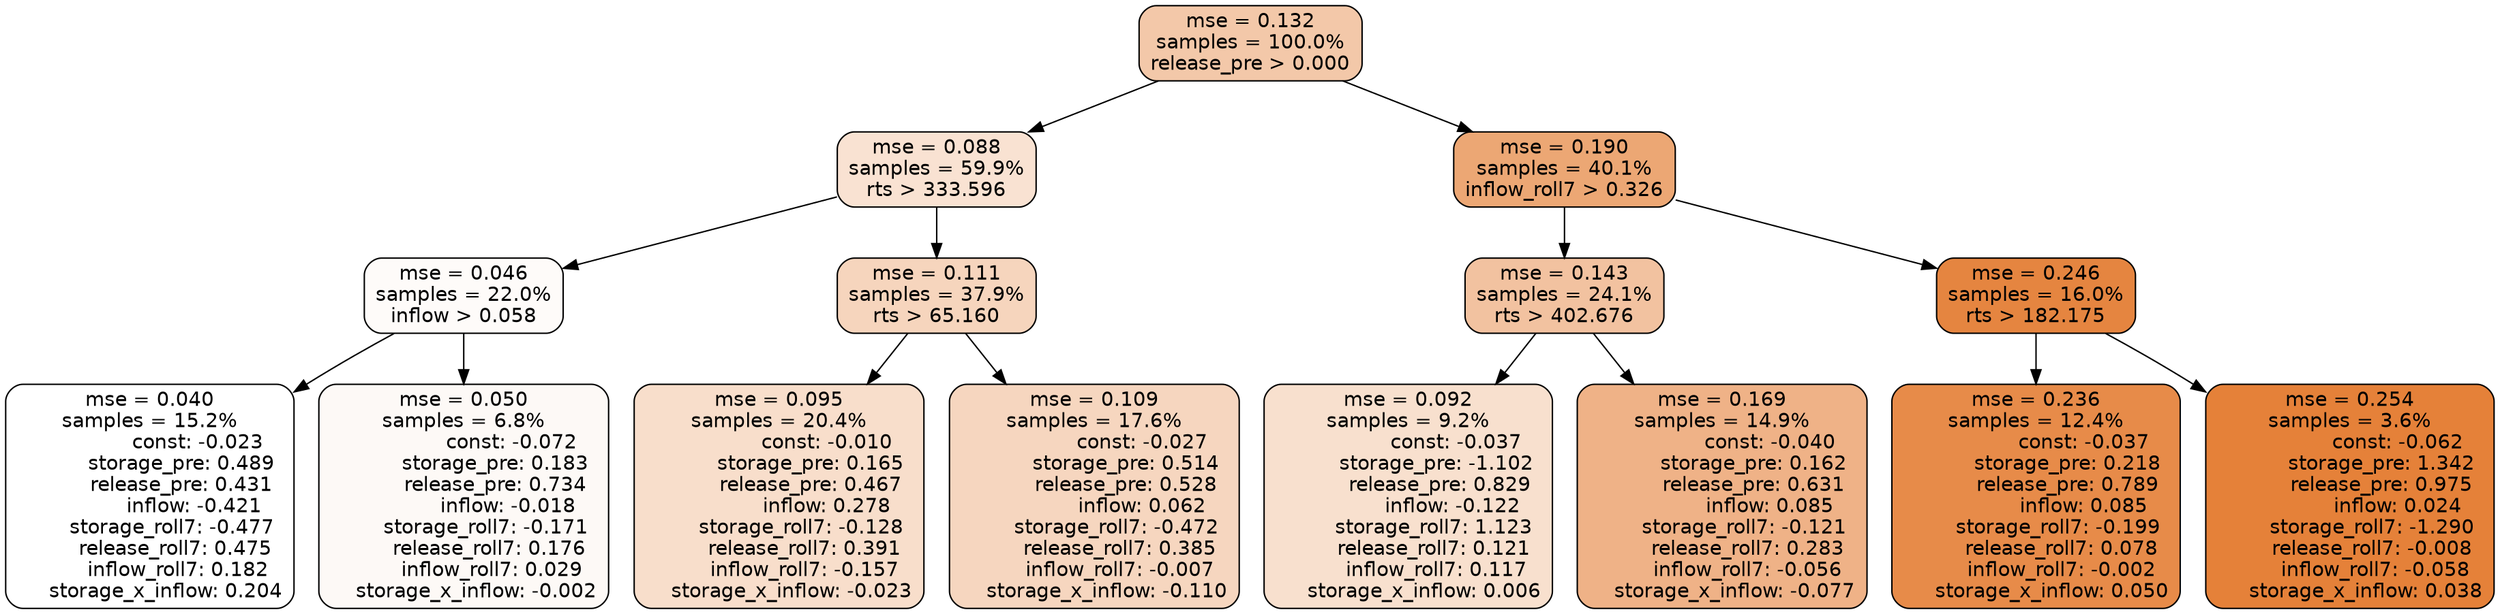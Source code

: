 digraph tree {
node [shape=rectangle, style="filled, rounded", color="black", fontname=helvetica] ;
edge [fontname=helvetica] ;
	"0" [label="mse = 0.132
samples = 100.0%
release_pre > 0.000", fillcolor="#f3c8a9"]
	"1" [label="mse = 0.088
samples = 59.9%
rts > 333.596", fillcolor="#f9e2d2"]
	"8" [label="mse = 0.190
samples = 40.1%
inflow_roll7 > 0.326", fillcolor="#eca774"]
	"5" [label="mse = 0.046
samples = 22.0%
inflow > 0.058", fillcolor="#fefbf9"]
	"2" [label="mse = 0.111
samples = 37.9%
rts > 65.160", fillcolor="#f6d5bd"]
	"9" [label="mse = 0.143
samples = 24.1%
rts > 402.676", fillcolor="#f2c2a0"]
	"12" [label="mse = 0.246
samples = 16.0%
rts > 182.175", fillcolor="#e58540"]
	"6" [label="mse = 0.040
samples = 15.2%
               const: -0.023
          storage_pre: 0.489
          release_pre: 0.431
              inflow: -0.421
       storage_roll7: -0.477
        release_roll7: 0.475
         inflow_roll7: 0.182
     storage_x_inflow: 0.204", fillcolor="#ffffff"]
	"7" [label="mse = 0.050
samples = 6.8%
               const: -0.072
          storage_pre: 0.183
          release_pre: 0.734
              inflow: -0.018
       storage_roll7: -0.171
        release_roll7: 0.176
         inflow_roll7: 0.029
    storage_x_inflow: -0.002", fillcolor="#fdf9f6"]
	"3" [label="mse = 0.095
samples = 20.4%
               const: -0.010
          storage_pre: 0.165
          release_pre: 0.467
               inflow: 0.278
       storage_roll7: -0.128
        release_roll7: 0.391
        inflow_roll7: -0.157
    storage_x_inflow: -0.023", fillcolor="#f8decb"]
	"4" [label="mse = 0.109
samples = 17.6%
               const: -0.027
          storage_pre: 0.514
          release_pre: 0.528
               inflow: 0.062
       storage_roll7: -0.472
        release_roll7: 0.385
        inflow_roll7: -0.007
    storage_x_inflow: -0.110", fillcolor="#f6d6bf"]
	"11" [label="mse = 0.092
samples = 9.2%
               const: -0.037
         storage_pre: -1.102
          release_pre: 0.829
              inflow: -0.122
        storage_roll7: 1.123
        release_roll7: 0.121
         inflow_roll7: 0.117
     storage_x_inflow: 0.006", fillcolor="#f8e0ce"]
	"10" [label="mse = 0.169
samples = 14.9%
               const: -0.040
          storage_pre: 0.162
          release_pre: 0.631
               inflow: 0.085
       storage_roll7: -0.121
        release_roll7: 0.283
        inflow_roll7: -0.056
    storage_x_inflow: -0.077", fillcolor="#efb287"]
	"13" [label="mse = 0.236
samples = 12.4%
               const: -0.037
          storage_pre: 0.218
          release_pre: 0.789
               inflow: 0.085
       storage_roll7: -0.199
        release_roll7: 0.078
        inflow_roll7: -0.002
     storage_x_inflow: 0.050", fillcolor="#e78b49"]
	"14" [label="mse = 0.254
samples = 3.6%
               const: -0.062
          storage_pre: 1.342
          release_pre: 0.975
               inflow: 0.024
       storage_roll7: -1.290
       release_roll7: -0.008
        inflow_roll7: -0.058
     storage_x_inflow: 0.038", fillcolor="#e58139"]

	"0" -> "1"
	"0" -> "8"
	"1" -> "2"
	"1" -> "5"
	"8" -> "9"
	"8" -> "12"
	"5" -> "6"
	"5" -> "7"
	"2" -> "3"
	"2" -> "4"
	"9" -> "10"
	"9" -> "11"
	"12" -> "13"
	"12" -> "14"
}
